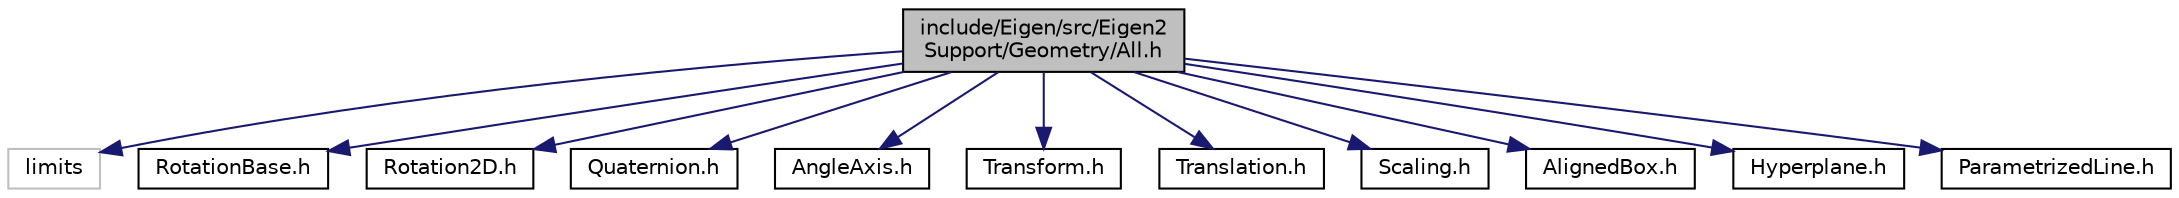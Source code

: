 digraph "include/Eigen/src/Eigen2Support/Geometry/All.h"
{
  edge [fontname="Helvetica",fontsize="10",labelfontname="Helvetica",labelfontsize="10"];
  node [fontname="Helvetica",fontsize="10",shape=record];
  Node1 [label="include/Eigen/src/Eigen2\lSupport/Geometry/All.h",height=0.2,width=0.4,color="black", fillcolor="grey75", style="filled" fontcolor="black"];
  Node1 -> Node2 [color="midnightblue",fontsize="10",style="solid",fontname="Helvetica"];
  Node2 [label="limits",height=0.2,width=0.4,color="grey75", fillcolor="white", style="filled"];
  Node1 -> Node3 [color="midnightblue",fontsize="10",style="solid",fontname="Helvetica"];
  Node3 [label="RotationBase.h",height=0.2,width=0.4,color="black", fillcolor="white", style="filled",URL="$Eigen2Support_2Geometry_2RotationBase_8h.html"];
  Node1 -> Node4 [color="midnightblue",fontsize="10",style="solid",fontname="Helvetica"];
  Node4 [label="Rotation2D.h",height=0.2,width=0.4,color="black", fillcolor="white", style="filled",URL="$Eigen2Support_2Geometry_2Rotation2D_8h.html"];
  Node1 -> Node5 [color="midnightblue",fontsize="10",style="solid",fontname="Helvetica"];
  Node5 [label="Quaternion.h",height=0.2,width=0.4,color="black", fillcolor="white", style="filled",URL="$Eigen2Support_2Geometry_2Quaternion_8h.html"];
  Node1 -> Node6 [color="midnightblue",fontsize="10",style="solid",fontname="Helvetica"];
  Node6 [label="AngleAxis.h",height=0.2,width=0.4,color="black", fillcolor="white", style="filled",URL="$Eigen2Support_2Geometry_2AngleAxis_8h.html"];
  Node1 -> Node7 [color="midnightblue",fontsize="10",style="solid",fontname="Helvetica"];
  Node7 [label="Transform.h",height=0.2,width=0.4,color="black", fillcolor="white", style="filled",URL="$Eigen2Support_2Geometry_2Transform_8h.html"];
  Node1 -> Node8 [color="midnightblue",fontsize="10",style="solid",fontname="Helvetica"];
  Node8 [label="Translation.h",height=0.2,width=0.4,color="black", fillcolor="white", style="filled",URL="$Eigen2Support_2Geometry_2Translation_8h.html"];
  Node1 -> Node9 [color="midnightblue",fontsize="10",style="solid",fontname="Helvetica"];
  Node9 [label="Scaling.h",height=0.2,width=0.4,color="black", fillcolor="white", style="filled",URL="$Eigen2Support_2Geometry_2Scaling_8h.html"];
  Node1 -> Node10 [color="midnightblue",fontsize="10",style="solid",fontname="Helvetica"];
  Node10 [label="AlignedBox.h",height=0.2,width=0.4,color="black", fillcolor="white", style="filled",URL="$Eigen2Support_2Geometry_2AlignedBox_8h.html"];
  Node1 -> Node11 [color="midnightblue",fontsize="10",style="solid",fontname="Helvetica"];
  Node11 [label="Hyperplane.h",height=0.2,width=0.4,color="black", fillcolor="white", style="filled",URL="$Eigen2Support_2Geometry_2Hyperplane_8h.html"];
  Node1 -> Node12 [color="midnightblue",fontsize="10",style="solid",fontname="Helvetica"];
  Node12 [label="ParametrizedLine.h",height=0.2,width=0.4,color="black", fillcolor="white", style="filled",URL="$Eigen2Support_2Geometry_2ParametrizedLine_8h.html"];
}
